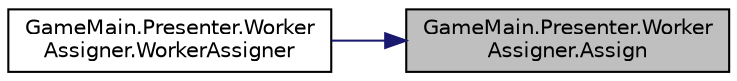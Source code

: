 digraph "GameMain.Presenter.WorkerAssigner.Assign"
{
 // LATEX_PDF_SIZE
  edge [fontname="Helvetica",fontsize="10",labelfontname="Helvetica",labelfontsize="10"];
  node [fontname="Helvetica",fontsize="10",shape=record];
  rankdir="RL";
  Node1 [label="GameMain.Presenter.Worker\lAssigner.Assign",height=0.2,width=0.4,color="black", fillcolor="grey75", style="filled", fontcolor="black",tooltip=" "];
  Node1 -> Node2 [dir="back",color="midnightblue",fontsize="10",style="solid",fontname="Helvetica"];
  Node2 [label="GameMain.Presenter.Worker\lAssigner.WorkerAssigner",height=0.2,width=0.4,color="black", fillcolor="white", style="filled",URL="$classGameMain_1_1Presenter_1_1WorkerAssigner.html#a47df0c1c72a7e62dce944ff8ce20c176",tooltip=" "];
}

